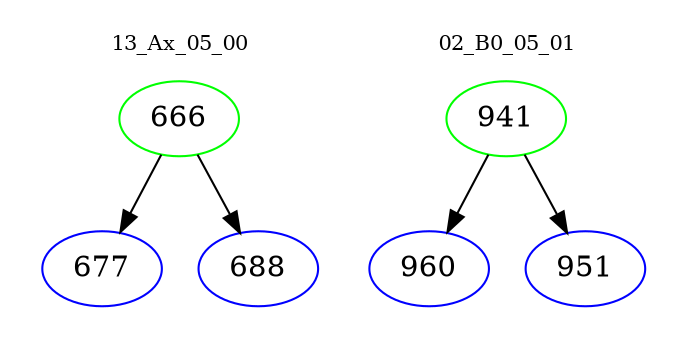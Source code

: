 digraph{
subgraph cluster_0 {
color = white
label = "13_Ax_05_00";
fontsize=10;
T0_666 [label="666", color="green"]
T0_666 -> T0_677 [color="black"]
T0_677 [label="677", color="blue"]
T0_666 -> T0_688 [color="black"]
T0_688 [label="688", color="blue"]
}
subgraph cluster_1 {
color = white
label = "02_B0_05_01";
fontsize=10;
T1_941 [label="941", color="green"]
T1_941 -> T1_960 [color="black"]
T1_960 [label="960", color="blue"]
T1_941 -> T1_951 [color="black"]
T1_951 [label="951", color="blue"]
}
}
